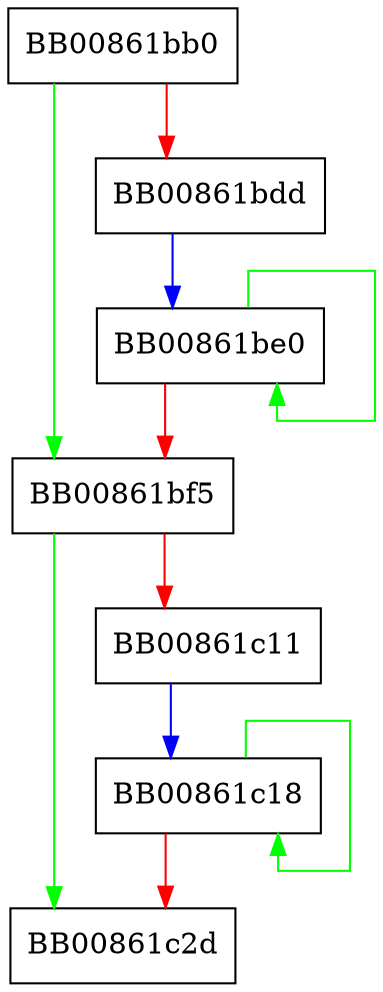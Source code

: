 digraph __libc_csu_init {
  node [shape="box"];
  graph [splines=ortho];
  BB00861bb0 -> BB00861bf5 [color="green"];
  BB00861bb0 -> BB00861bdd [color="red"];
  BB00861bdd -> BB00861be0 [color="blue"];
  BB00861be0 -> BB00861be0 [color="green"];
  BB00861be0 -> BB00861bf5 [color="red"];
  BB00861bf5 -> BB00861c2d [color="green"];
  BB00861bf5 -> BB00861c11 [color="red"];
  BB00861c11 -> BB00861c18 [color="blue"];
  BB00861c18 -> BB00861c18 [color="green"];
  BB00861c18 -> BB00861c2d [color="red"];
}